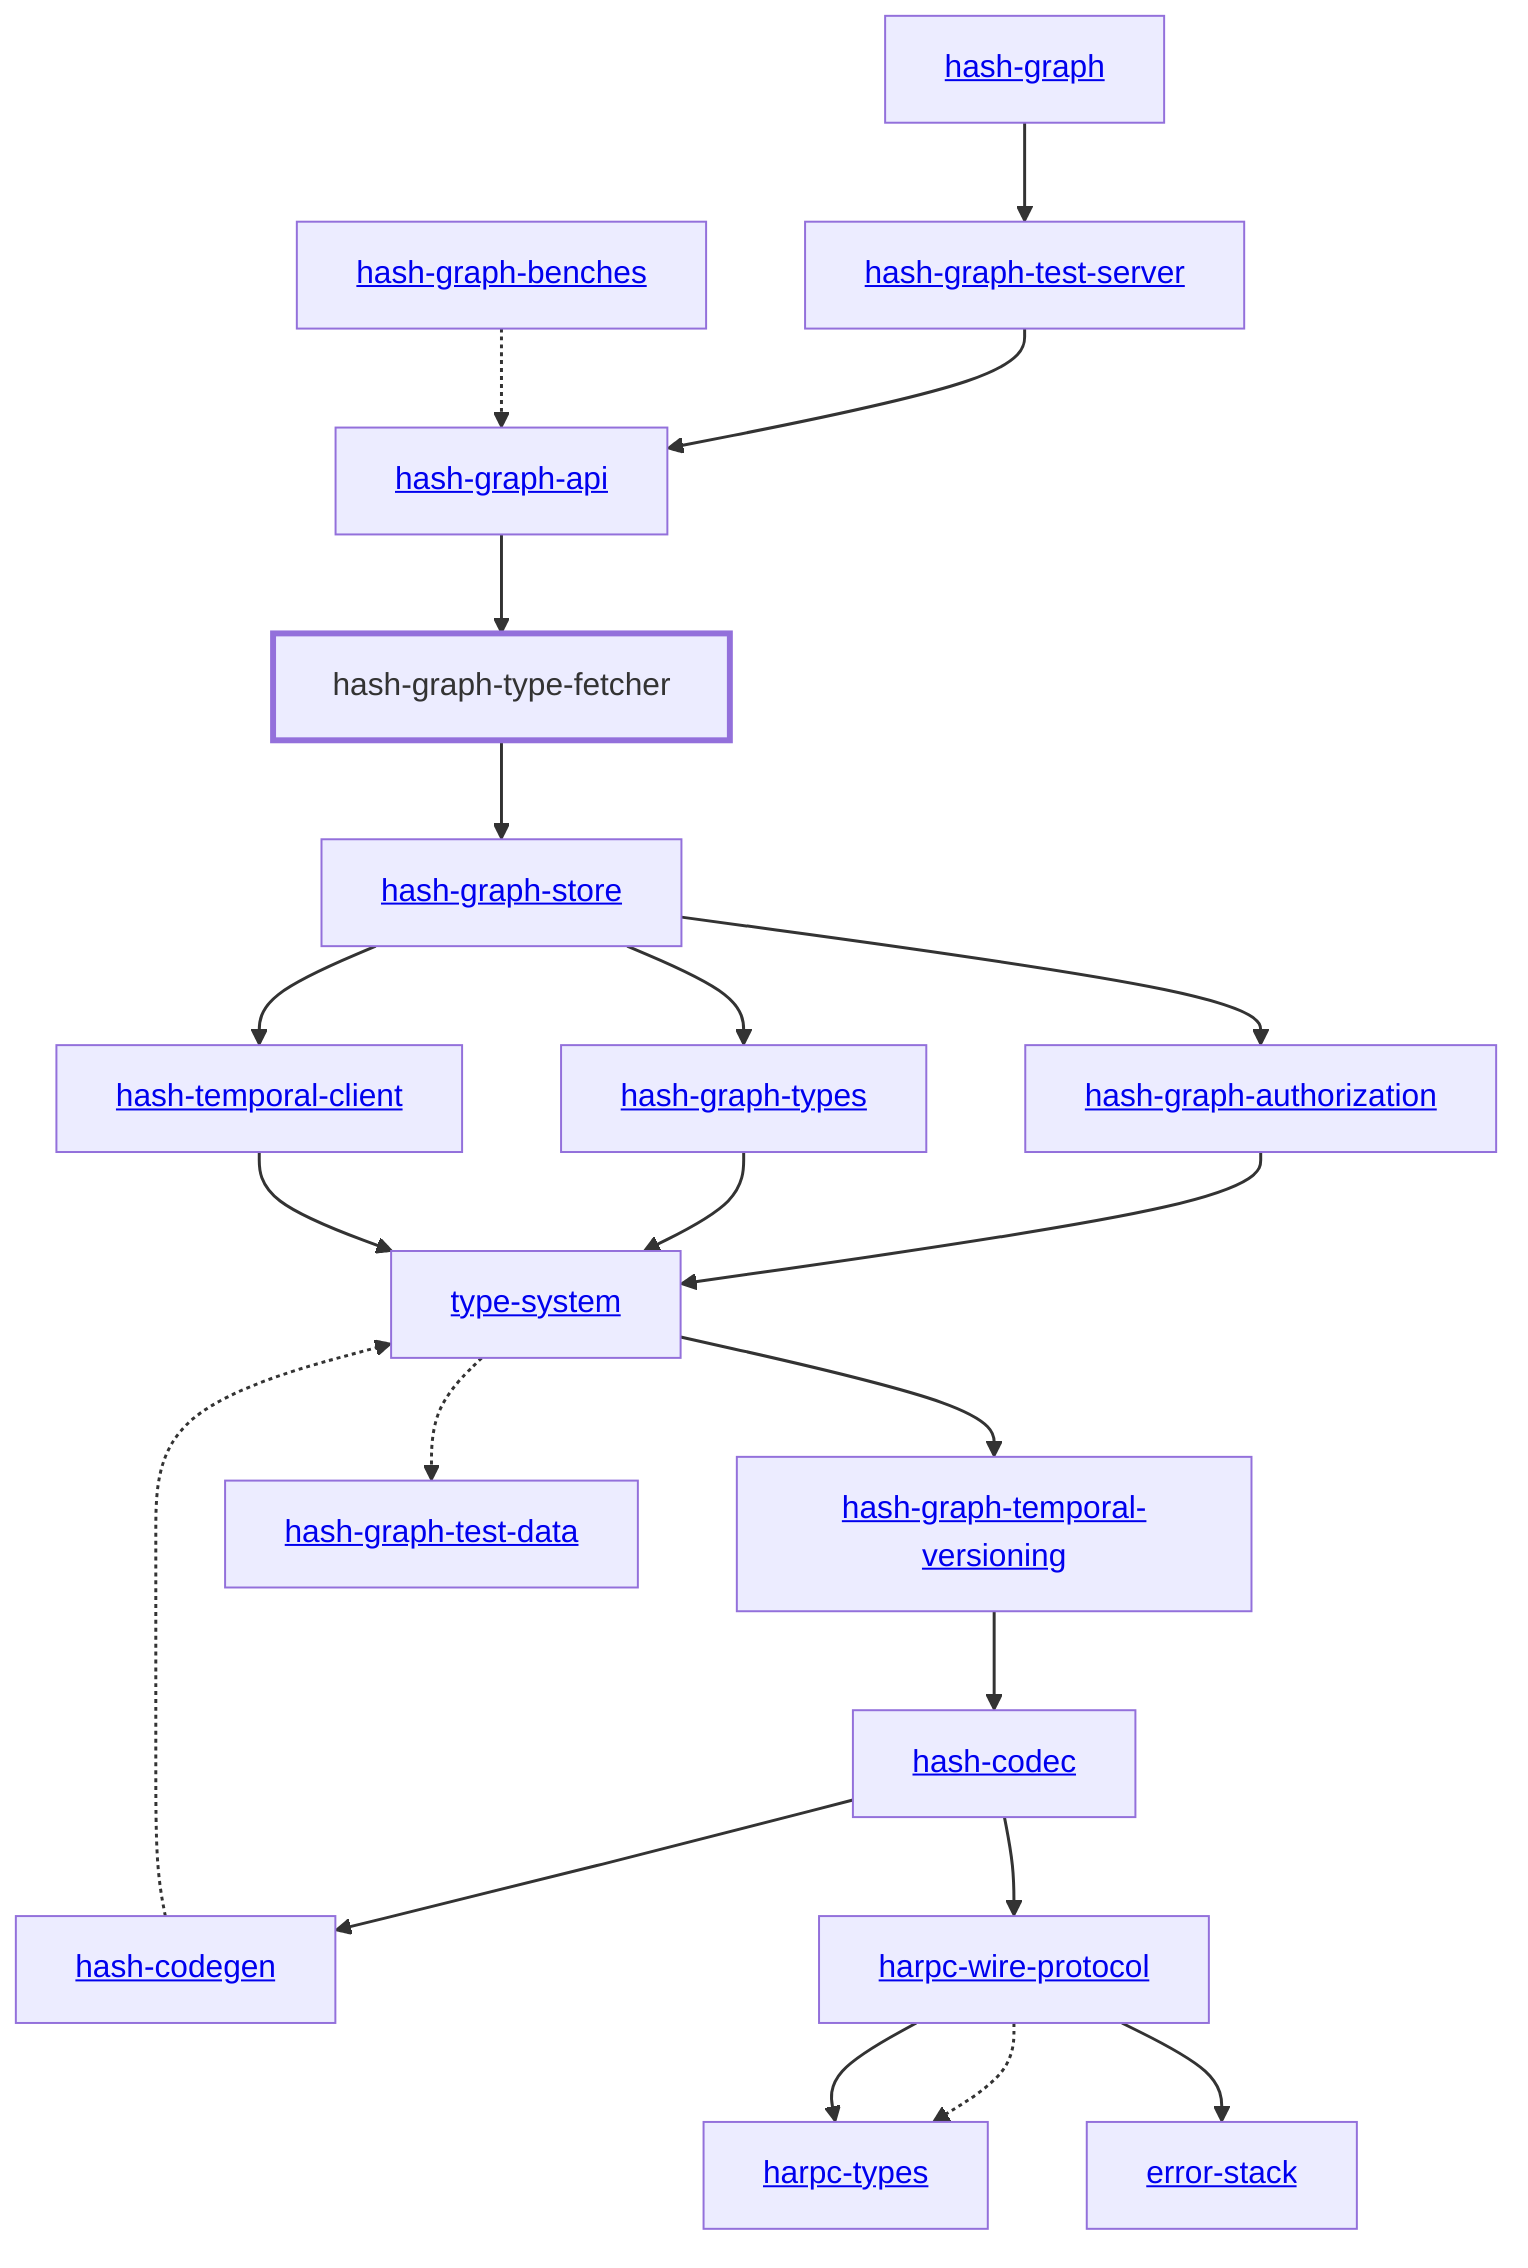 graph TD
    linkStyle default stroke-width:1.5px
    classDef default stroke-width:1px
    classDef root stroke-width:3px
    classDef dev stroke-width:1px
    classDef build stroke-width:1px
    %% Legend
    %% --> : Normal dependency
    %% -.-> : Dev dependency
    %% ---> : Build dependency
    0[<a href="../hash_graph">hash-graph</a>]
    1[<a href="../type_system">type-system</a>]
    2[<a href="../hash_codec">hash-codec</a>]
    3[<a href="../hash_codegen">hash-codegen</a>]
    4[<a href="../hash_graph_api">hash-graph-api</a>]
    5[<a href="../hash_graph_authorization">hash-graph-authorization</a>]
    6[<a href="../hash_graph_store">hash-graph-store</a>]
    7[<a href="../hash_graph_temporal_versioning">hash-graph-temporal-versioning</a>]
    8[<a href="../hash_graph_test_server">hash-graph-test-server</a>]
    9[hash-graph-type-fetcher]
    class 9 root
    10[<a href="../hash_graph_types">hash-graph-types</a>]
    11[<a href="../harpc_types">harpc-types</a>]
    12[<a href="../harpc_wire_protocol">harpc-wire-protocol</a>]
    13[<a href="../hash_temporal_client">hash-temporal-client</a>]
    14[<a href="../error_stack">error-stack</a>]
    15[<a href="../hash_graph_benches">hash-graph-benches</a>]
    16[<a href="../hash_graph_test_data">hash-graph-test-data</a>]
    0 --> 8
    1 --> 7
    1 -.-> 16
    2 --> 3
    2 --> 12
    3 -.-> 1
    4 --> 9
    5 --> 1
    6 --> 5
    6 --> 10
    6 --> 13
    7 --> 2
    8 --> 4
    9 --> 6
    10 --> 1
    12 -.-> 11
    12 --> 11
    12 --> 14
    13 --> 1
    15 -.-> 4